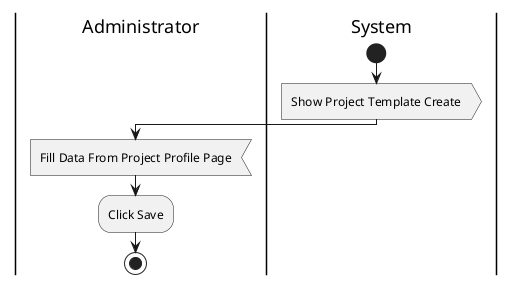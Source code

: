 @startuml
|Administrator|
|System|
start
:Show Project Template Create>
|Administrator|
:Fill Data From Project Profile Page<
:Click Save;
stop
@enduml